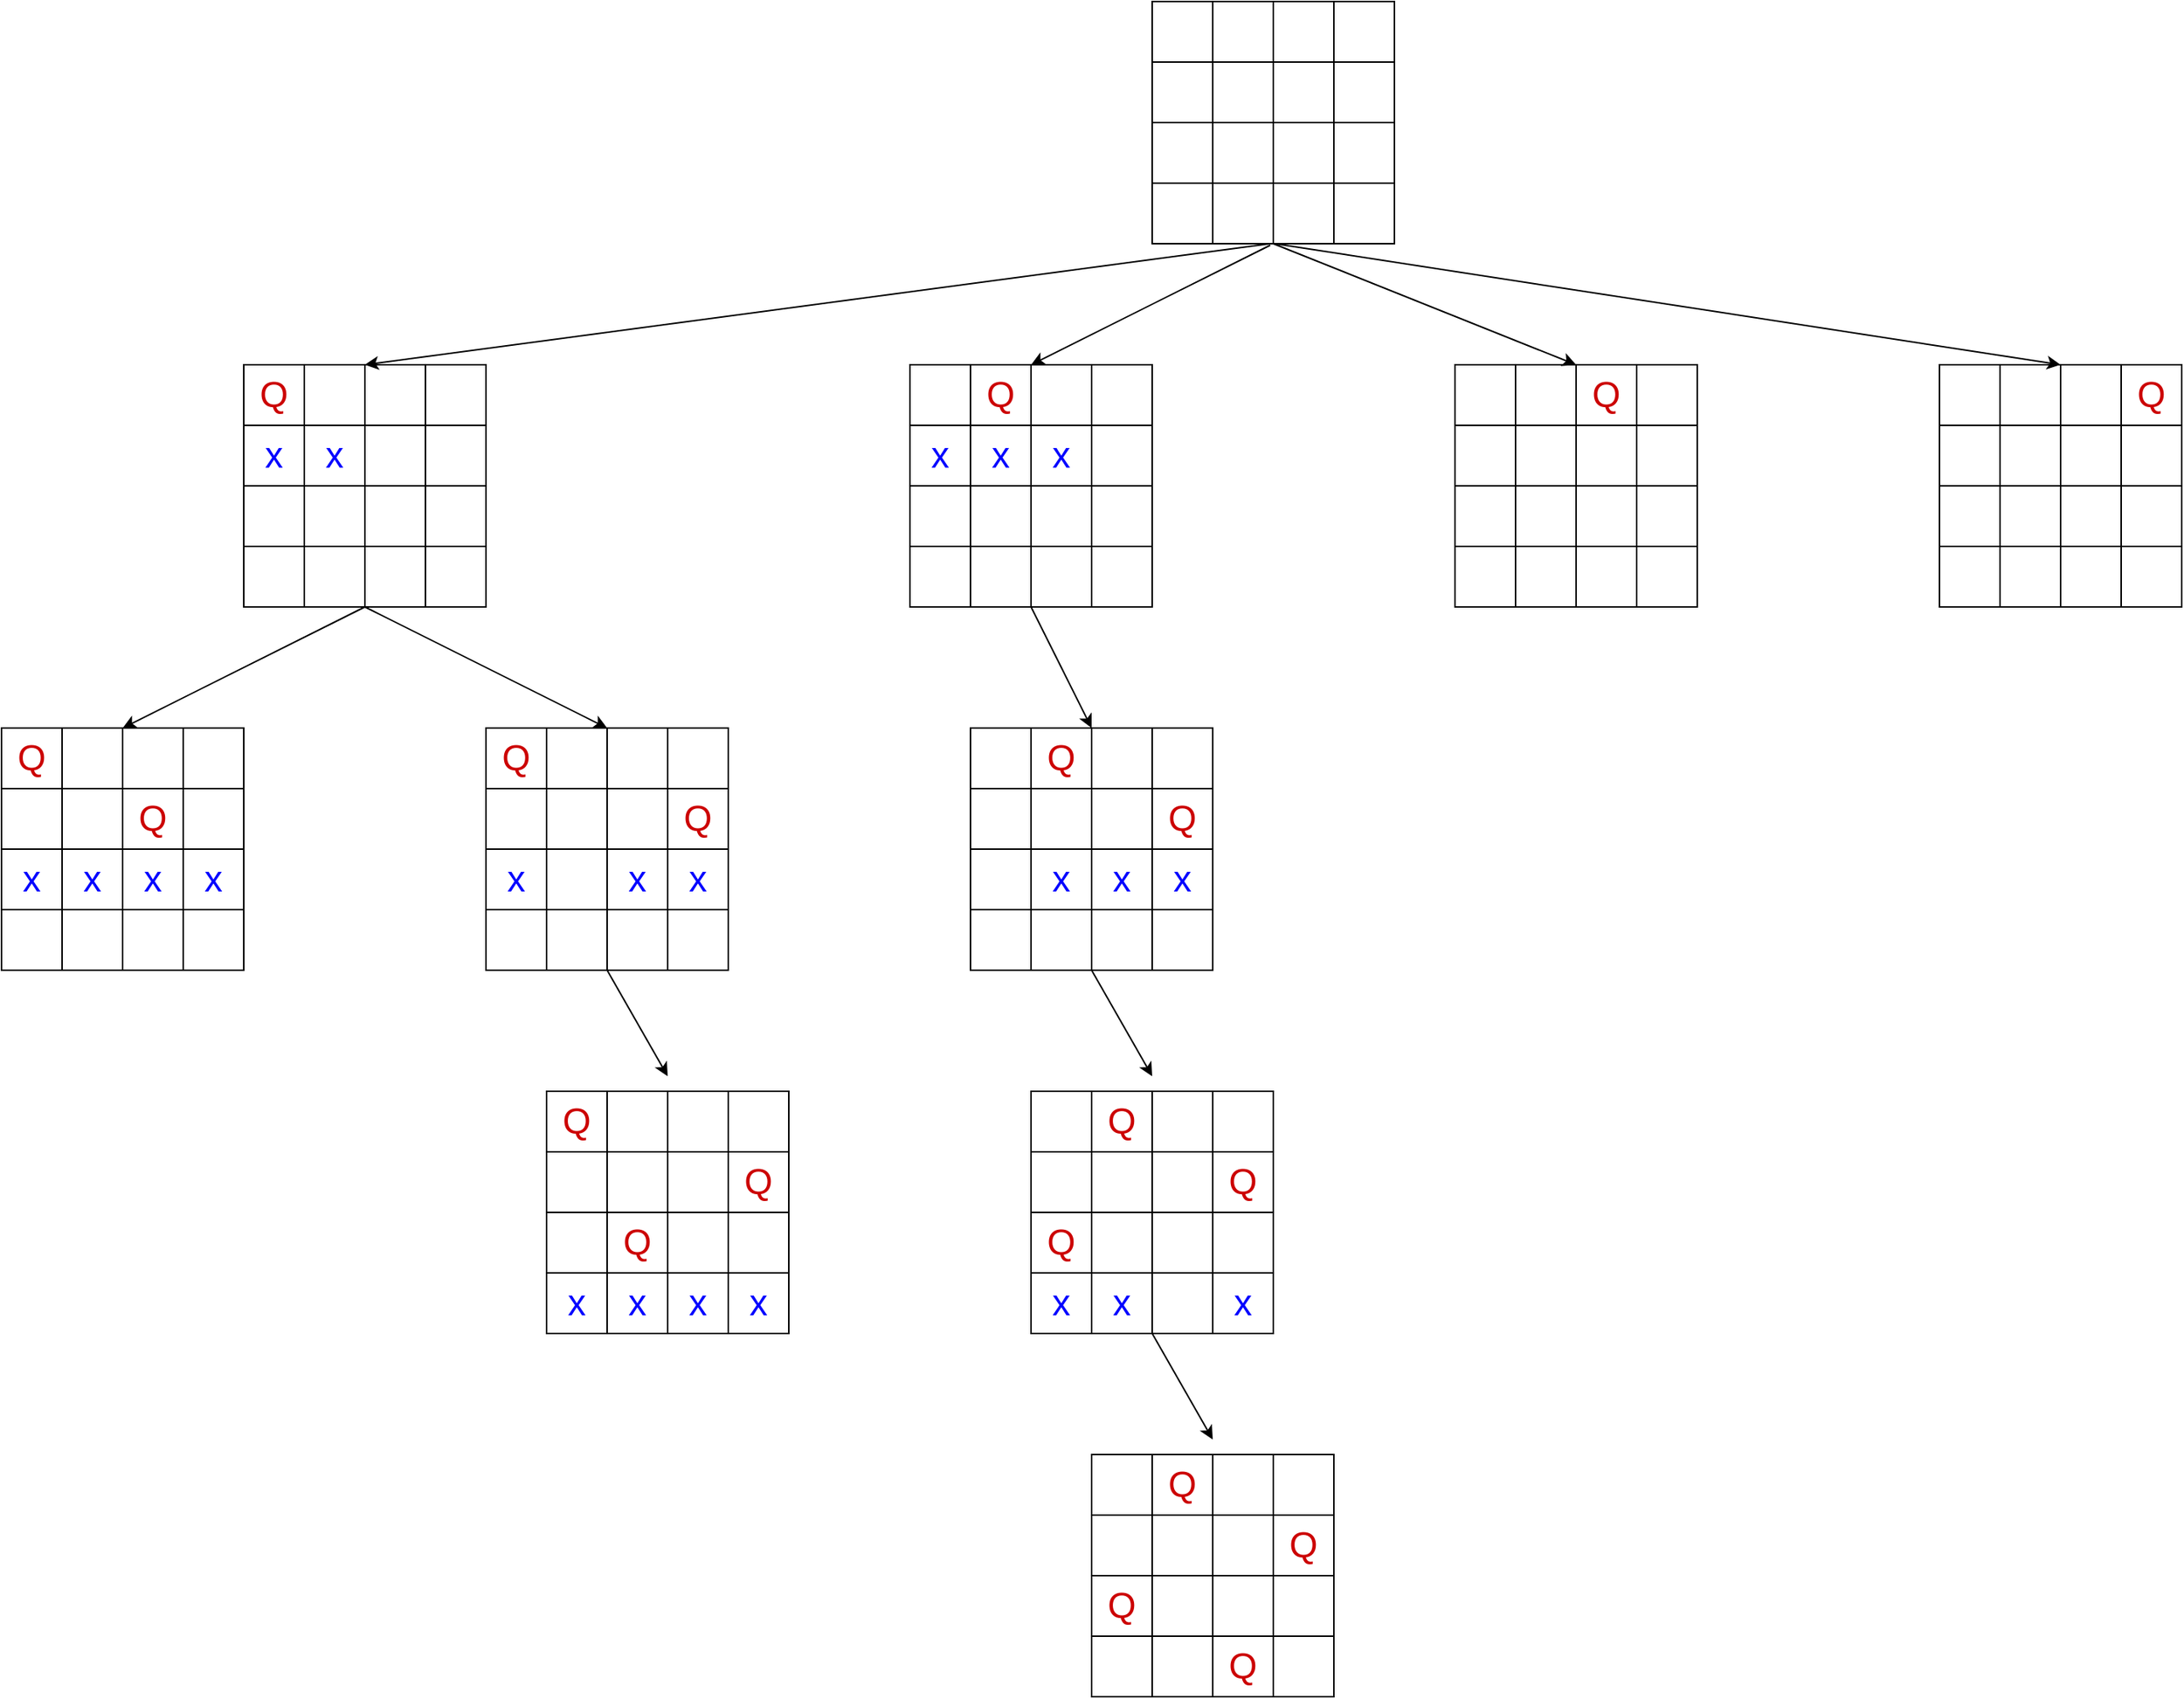 <mxfile version="12.2.4" pages="1"><diagram id="nMlbSV-4gCJJJzltXpsy" name="Page-1"><mxGraphModel dx="1742" dy="1125" grid="1" gridSize="10" guides="1" tooltips="1" connect="1" arrows="1" fold="1" page="1" pageScale="1" pageWidth="2336" pageHeight="1654" math="0" shadow="0"><root><mxCell id="0"/><mxCell id="1" parent="0"/><mxCell id="2" value="" style="whiteSpace=wrap;html=1;aspect=fixed;" parent="1" vertex="1"><mxGeometry x="1360" y="120" width="40" height="40" as="geometry"/></mxCell><mxCell id="3" value="" style="whiteSpace=wrap;html=1;aspect=fixed;" parent="1" vertex="1"><mxGeometry x="1400" y="120" width="40" height="40" as="geometry"/></mxCell><mxCell id="4" value="" style="whiteSpace=wrap;html=1;aspect=fixed;" parent="1" vertex="1"><mxGeometry x="1440" y="120" width="40" height="40" as="geometry"/></mxCell><mxCell id="5" value="" style="whiteSpace=wrap;html=1;aspect=fixed;" parent="1" vertex="1"><mxGeometry x="1480" y="120" width="40" height="40" as="geometry"/></mxCell><mxCell id="6" value="" style="whiteSpace=wrap;html=1;aspect=fixed;" parent="1" vertex="1"><mxGeometry x="1360" y="160" width="40" height="40" as="geometry"/></mxCell><mxCell id="7" value="" style="whiteSpace=wrap;html=1;aspect=fixed;" parent="1" vertex="1"><mxGeometry x="1400" y="160" width="40" height="40" as="geometry"/></mxCell><mxCell id="8" value="" style="whiteSpace=wrap;html=1;aspect=fixed;" parent="1" vertex="1"><mxGeometry x="1440" y="160" width="40" height="40" as="geometry"/></mxCell><mxCell id="9" value="" style="whiteSpace=wrap;html=1;aspect=fixed;" parent="1" vertex="1"><mxGeometry x="1480" y="160" width="40" height="40" as="geometry"/></mxCell><mxCell id="14" value="" style="whiteSpace=wrap;html=1;aspect=fixed;" parent="1" vertex="1"><mxGeometry x="1360" y="200" width="40" height="40" as="geometry"/></mxCell><mxCell id="15" value="" style="whiteSpace=wrap;html=1;aspect=fixed;" parent="1" vertex="1"><mxGeometry x="1400" y="200" width="40" height="40" as="geometry"/></mxCell><mxCell id="16" value="" style="whiteSpace=wrap;html=1;aspect=fixed;" parent="1" vertex="1"><mxGeometry x="1440" y="200" width="40" height="40" as="geometry"/></mxCell><mxCell id="17" value="" style="whiteSpace=wrap;html=1;aspect=fixed;" parent="1" vertex="1"><mxGeometry x="1480" y="200" width="40" height="40" as="geometry"/></mxCell><mxCell id="18" value="" style="whiteSpace=wrap;html=1;aspect=fixed;" parent="1" vertex="1"><mxGeometry x="1360" y="240" width="40" height="40" as="geometry"/></mxCell><mxCell id="19" value="" style="whiteSpace=wrap;html=1;aspect=fixed;" parent="1" vertex="1"><mxGeometry x="1400" y="240" width="40" height="40" as="geometry"/></mxCell><mxCell id="20" value="" style="whiteSpace=wrap;html=1;aspect=fixed;" parent="1" vertex="1"><mxGeometry x="1440" y="240" width="40" height="40" as="geometry"/></mxCell><mxCell id="21" value="" style="whiteSpace=wrap;html=1;aspect=fixed;" parent="1" vertex="1"><mxGeometry x="1480" y="240" width="40" height="40" as="geometry"/></mxCell><mxCell id="22" value="" style="whiteSpace=wrap;html=1;aspect=fixed;" parent="1" vertex="1"><mxGeometry x="1200" y="360" width="40" height="40" as="geometry"/></mxCell><mxCell id="23" value="" style="whiteSpace=wrap;html=1;aspect=fixed;" parent="1" vertex="1"><mxGeometry x="1240" y="360" width="40" height="40" as="geometry"/></mxCell><mxCell id="24" value="" style="whiteSpace=wrap;html=1;aspect=fixed;" parent="1" vertex="1"><mxGeometry x="1280" y="360" width="40" height="40" as="geometry"/></mxCell><mxCell id="25" value="" style="whiteSpace=wrap;html=1;aspect=fixed;" parent="1" vertex="1"><mxGeometry x="1320" y="360" width="40" height="40" as="geometry"/></mxCell><mxCell id="26" value="" style="whiteSpace=wrap;html=1;aspect=fixed;" parent="1" vertex="1"><mxGeometry x="1200" y="400" width="40" height="40" as="geometry"/></mxCell><mxCell id="27" value="" style="whiteSpace=wrap;html=1;aspect=fixed;" parent="1" vertex="1"><mxGeometry x="1240" y="400" width="40" height="40" as="geometry"/></mxCell><mxCell id="28" value="" style="whiteSpace=wrap;html=1;aspect=fixed;" parent="1" vertex="1"><mxGeometry x="1280" y="400" width="40" height="40" as="geometry"/></mxCell><mxCell id="29" value="" style="whiteSpace=wrap;html=1;aspect=fixed;" parent="1" vertex="1"><mxGeometry x="1320" y="400" width="40" height="40" as="geometry"/></mxCell><mxCell id="30" value="" style="whiteSpace=wrap;html=1;aspect=fixed;" parent="1" vertex="1"><mxGeometry x="1200" y="440" width="40" height="40" as="geometry"/></mxCell><mxCell id="31" value="" style="whiteSpace=wrap;html=1;aspect=fixed;" parent="1" vertex="1"><mxGeometry x="1240" y="440" width="40" height="40" as="geometry"/></mxCell><mxCell id="32" value="" style="whiteSpace=wrap;html=1;aspect=fixed;" parent="1" vertex="1"><mxGeometry x="1280" y="440" width="40" height="40" as="geometry"/></mxCell><mxCell id="33" value="" style="whiteSpace=wrap;html=1;aspect=fixed;" parent="1" vertex="1"><mxGeometry x="1320" y="440" width="40" height="40" as="geometry"/></mxCell><mxCell id="34" value="" style="whiteSpace=wrap;html=1;aspect=fixed;" parent="1" vertex="1"><mxGeometry x="1200" y="480" width="40" height="40" as="geometry"/></mxCell><mxCell id="35" value="" style="whiteSpace=wrap;html=1;aspect=fixed;" parent="1" vertex="1"><mxGeometry x="1240" y="480" width="40" height="40" as="geometry"/></mxCell><mxCell id="36" value="" style="whiteSpace=wrap;html=1;aspect=fixed;" parent="1" vertex="1"><mxGeometry x="1280" y="480" width="40" height="40" as="geometry"/></mxCell><mxCell id="37" value="" style="whiteSpace=wrap;html=1;aspect=fixed;" parent="1" vertex="1"><mxGeometry x="1320" y="480" width="40" height="40" as="geometry"/></mxCell><mxCell id="38" value="" style="whiteSpace=wrap;html=1;aspect=fixed;" parent="1" vertex="1"><mxGeometry x="760" y="360" width="40" height="40" as="geometry"/></mxCell><mxCell id="39" value="" style="whiteSpace=wrap;html=1;aspect=fixed;" parent="1" vertex="1"><mxGeometry x="800" y="360" width="40" height="40" as="geometry"/></mxCell><mxCell id="40" value="" style="whiteSpace=wrap;html=1;aspect=fixed;" parent="1" vertex="1"><mxGeometry x="840" y="360" width="40" height="40" as="geometry"/></mxCell><mxCell id="41" value="" style="whiteSpace=wrap;html=1;aspect=fixed;" parent="1" vertex="1"><mxGeometry x="880" y="360" width="40" height="40" as="geometry"/></mxCell><mxCell id="42" value="" style="whiteSpace=wrap;html=1;aspect=fixed;" parent="1" vertex="1"><mxGeometry x="760" y="400" width="40" height="40" as="geometry"/></mxCell><mxCell id="43" value="" style="whiteSpace=wrap;html=1;aspect=fixed;" parent="1" vertex="1"><mxGeometry x="800" y="400" width="40" height="40" as="geometry"/></mxCell><mxCell id="44" value="" style="whiteSpace=wrap;html=1;aspect=fixed;" parent="1" vertex="1"><mxGeometry x="840" y="400" width="40" height="40" as="geometry"/></mxCell><mxCell id="45" value="" style="whiteSpace=wrap;html=1;aspect=fixed;" parent="1" vertex="1"><mxGeometry x="880" y="400" width="40" height="40" as="geometry"/></mxCell><mxCell id="46" value="" style="whiteSpace=wrap;html=1;aspect=fixed;" parent="1" vertex="1"><mxGeometry x="760" y="440" width="40" height="40" as="geometry"/></mxCell><mxCell id="47" value="" style="whiteSpace=wrap;html=1;aspect=fixed;" parent="1" vertex="1"><mxGeometry x="800" y="440" width="40" height="40" as="geometry"/></mxCell><mxCell id="48" value="" style="whiteSpace=wrap;html=1;aspect=fixed;" parent="1" vertex="1"><mxGeometry x="840" y="440" width="40" height="40" as="geometry"/></mxCell><mxCell id="49" value="" style="whiteSpace=wrap;html=1;aspect=fixed;" parent="1" vertex="1"><mxGeometry x="880" y="440" width="40" height="40" as="geometry"/></mxCell><mxCell id="50" value="" style="whiteSpace=wrap;html=1;aspect=fixed;" parent="1" vertex="1"><mxGeometry x="760" y="480" width="40" height="40" as="geometry"/></mxCell><mxCell id="51" value="" style="whiteSpace=wrap;html=1;aspect=fixed;" parent="1" vertex="1"><mxGeometry x="800" y="480" width="40" height="40" as="geometry"/></mxCell><mxCell id="52" value="" style="whiteSpace=wrap;html=1;aspect=fixed;" parent="1" vertex="1"><mxGeometry x="840" y="480" width="40" height="40" as="geometry"/></mxCell><mxCell id="53" value="" style="whiteSpace=wrap;html=1;aspect=fixed;" parent="1" vertex="1"><mxGeometry x="880" y="480" width="40" height="40" as="geometry"/></mxCell><mxCell id="54" value="" style="whiteSpace=wrap;html=1;aspect=fixed;" parent="1" vertex="1"><mxGeometry x="1560" y="360" width="40" height="40" as="geometry"/></mxCell><mxCell id="55" value="" style="whiteSpace=wrap;html=1;aspect=fixed;" parent="1" vertex="1"><mxGeometry x="1600" y="360" width="40" height="40" as="geometry"/></mxCell><mxCell id="56" value="" style="whiteSpace=wrap;html=1;aspect=fixed;" parent="1" vertex="1"><mxGeometry x="1640" y="360" width="40" height="40" as="geometry"/></mxCell><mxCell id="57" value="" style="whiteSpace=wrap;html=1;aspect=fixed;" parent="1" vertex="1"><mxGeometry x="1680" y="360" width="40" height="40" as="geometry"/></mxCell><mxCell id="58" value="" style="whiteSpace=wrap;html=1;aspect=fixed;" parent="1" vertex="1"><mxGeometry x="1560" y="400" width="40" height="40" as="geometry"/></mxCell><mxCell id="59" value="" style="whiteSpace=wrap;html=1;aspect=fixed;" parent="1" vertex="1"><mxGeometry x="1600" y="400" width="40" height="40" as="geometry"/></mxCell><mxCell id="60" value="" style="whiteSpace=wrap;html=1;aspect=fixed;" parent="1" vertex="1"><mxGeometry x="1640" y="400" width="40" height="40" as="geometry"/></mxCell><mxCell id="61" value="" style="whiteSpace=wrap;html=1;aspect=fixed;" parent="1" vertex="1"><mxGeometry x="1680" y="400" width="40" height="40" as="geometry"/></mxCell><mxCell id="62" value="" style="whiteSpace=wrap;html=1;aspect=fixed;" parent="1" vertex="1"><mxGeometry x="1560" y="440" width="40" height="40" as="geometry"/></mxCell><mxCell id="63" value="" style="whiteSpace=wrap;html=1;aspect=fixed;" parent="1" vertex="1"><mxGeometry x="1600" y="440" width="40" height="40" as="geometry"/></mxCell><mxCell id="64" value="" style="whiteSpace=wrap;html=1;aspect=fixed;" parent="1" vertex="1"><mxGeometry x="1640" y="440" width="40" height="40" as="geometry"/></mxCell><mxCell id="65" value="" style="whiteSpace=wrap;html=1;aspect=fixed;" parent="1" vertex="1"><mxGeometry x="1680" y="440" width="40" height="40" as="geometry"/></mxCell><mxCell id="66" value="" style="whiteSpace=wrap;html=1;aspect=fixed;" parent="1" vertex="1"><mxGeometry x="1560" y="480" width="40" height="40" as="geometry"/></mxCell><mxCell id="67" value="" style="whiteSpace=wrap;html=1;aspect=fixed;" parent="1" vertex="1"><mxGeometry x="1600" y="480" width="40" height="40" as="geometry"/></mxCell><mxCell id="68" value="" style="whiteSpace=wrap;html=1;aspect=fixed;" parent="1" vertex="1"><mxGeometry x="1640" y="480" width="40" height="40" as="geometry"/></mxCell><mxCell id="69" value="" style="whiteSpace=wrap;html=1;aspect=fixed;" parent="1" vertex="1"><mxGeometry x="1680" y="480" width="40" height="40" as="geometry"/></mxCell><mxCell id="70" value="" style="whiteSpace=wrap;html=1;aspect=fixed;" parent="1" vertex="1"><mxGeometry x="1880" y="360" width="40" height="40" as="geometry"/></mxCell><mxCell id="71" value="" style="whiteSpace=wrap;html=1;aspect=fixed;" parent="1" vertex="1"><mxGeometry x="1920" y="360" width="40" height="40" as="geometry"/></mxCell><mxCell id="72" value="" style="whiteSpace=wrap;html=1;aspect=fixed;" parent="1" vertex="1"><mxGeometry x="1960" y="360" width="40" height="40" as="geometry"/></mxCell><mxCell id="73" value="" style="whiteSpace=wrap;html=1;aspect=fixed;" parent="1" vertex="1"><mxGeometry x="2000" y="360" width="40" height="40" as="geometry"/></mxCell><mxCell id="74" value="" style="whiteSpace=wrap;html=1;aspect=fixed;" parent="1" vertex="1"><mxGeometry x="1880" y="400" width="40" height="40" as="geometry"/></mxCell><mxCell id="75" value="" style="whiteSpace=wrap;html=1;aspect=fixed;" parent="1" vertex="1"><mxGeometry x="1920" y="400" width="40" height="40" as="geometry"/></mxCell><mxCell id="76" value="" style="whiteSpace=wrap;html=1;aspect=fixed;" parent="1" vertex="1"><mxGeometry x="1960" y="400" width="40" height="40" as="geometry"/></mxCell><mxCell id="77" value="" style="whiteSpace=wrap;html=1;aspect=fixed;" parent="1" vertex="1"><mxGeometry x="2000" y="400" width="40" height="40" as="geometry"/></mxCell><mxCell id="78" value="" style="whiteSpace=wrap;html=1;aspect=fixed;" parent="1" vertex="1"><mxGeometry x="1880" y="440" width="40" height="40" as="geometry"/></mxCell><mxCell id="79" value="" style="whiteSpace=wrap;html=1;aspect=fixed;" parent="1" vertex="1"><mxGeometry x="1920" y="440" width="40" height="40" as="geometry"/></mxCell><mxCell id="80" value="" style="whiteSpace=wrap;html=1;aspect=fixed;" parent="1" vertex="1"><mxGeometry x="1960" y="440" width="40" height="40" as="geometry"/></mxCell><mxCell id="81" value="" style="whiteSpace=wrap;html=1;aspect=fixed;" parent="1" vertex="1"><mxGeometry x="2000" y="440" width="40" height="40" as="geometry"/></mxCell><mxCell id="82" value="" style="whiteSpace=wrap;html=1;aspect=fixed;" parent="1" vertex="1"><mxGeometry x="1880" y="480" width="40" height="40" as="geometry"/></mxCell><mxCell id="83" value="" style="whiteSpace=wrap;html=1;aspect=fixed;" parent="1" vertex="1"><mxGeometry x="1920" y="480" width="40" height="40" as="geometry"/></mxCell><mxCell id="84" value="" style="whiteSpace=wrap;html=1;aspect=fixed;" parent="1" vertex="1"><mxGeometry x="1960" y="480" width="40" height="40" as="geometry"/></mxCell><mxCell id="85" value="" style="whiteSpace=wrap;html=1;aspect=fixed;" parent="1" vertex="1"><mxGeometry x="2000" y="480" width="40" height="40" as="geometry"/></mxCell><mxCell id="86" value="" style="whiteSpace=wrap;html=1;aspect=fixed;" parent="1" vertex="1"><mxGeometry x="600" y="600" width="40" height="40" as="geometry"/></mxCell><mxCell id="87" value="" style="whiteSpace=wrap;html=1;aspect=fixed;" parent="1" vertex="1"><mxGeometry x="640" y="600" width="40" height="40" as="geometry"/></mxCell><mxCell id="88" value="" style="whiteSpace=wrap;html=1;aspect=fixed;" parent="1" vertex="1"><mxGeometry x="680" y="600" width="40" height="40" as="geometry"/></mxCell><mxCell id="89" value="" style="whiteSpace=wrap;html=1;aspect=fixed;" parent="1" vertex="1"><mxGeometry x="720" y="600" width="40" height="40" as="geometry"/></mxCell><mxCell id="90" value="" style="whiteSpace=wrap;html=1;aspect=fixed;" parent="1" vertex="1"><mxGeometry x="600" y="640" width="40" height="40" as="geometry"/></mxCell><mxCell id="91" value="" style="whiteSpace=wrap;html=1;aspect=fixed;" parent="1" vertex="1"><mxGeometry x="640" y="640" width="40" height="40" as="geometry"/></mxCell><mxCell id="92" value="" style="whiteSpace=wrap;html=1;aspect=fixed;" parent="1" vertex="1"><mxGeometry x="680" y="640" width="40" height="40" as="geometry"/></mxCell><mxCell id="93" value="" style="whiteSpace=wrap;html=1;aspect=fixed;" parent="1" vertex="1"><mxGeometry x="720" y="640" width="40" height="40" as="geometry"/></mxCell><mxCell id="94" value="" style="whiteSpace=wrap;html=1;aspect=fixed;" parent="1" vertex="1"><mxGeometry x="600" y="680" width="40" height="40" as="geometry"/></mxCell><mxCell id="95" value="" style="whiteSpace=wrap;html=1;aspect=fixed;" parent="1" vertex="1"><mxGeometry x="640" y="680" width="40" height="40" as="geometry"/></mxCell><mxCell id="96" value="" style="whiteSpace=wrap;html=1;aspect=fixed;" parent="1" vertex="1"><mxGeometry x="680" y="680" width="40" height="40" as="geometry"/></mxCell><mxCell id="97" value="" style="whiteSpace=wrap;html=1;aspect=fixed;" parent="1" vertex="1"><mxGeometry x="720" y="680" width="40" height="40" as="geometry"/></mxCell><mxCell id="98" value="" style="whiteSpace=wrap;html=1;aspect=fixed;" parent="1" vertex="1"><mxGeometry x="600" y="720" width="40" height="40" as="geometry"/></mxCell><mxCell id="99" value="" style="whiteSpace=wrap;html=1;aspect=fixed;" parent="1" vertex="1"><mxGeometry x="640" y="720" width="40" height="40" as="geometry"/></mxCell><mxCell id="100" value="" style="whiteSpace=wrap;html=1;aspect=fixed;" parent="1" vertex="1"><mxGeometry x="680" y="720" width="40" height="40" as="geometry"/></mxCell><mxCell id="101" value="" style="whiteSpace=wrap;html=1;aspect=fixed;" parent="1" vertex="1"><mxGeometry x="720" y="720" width="40" height="40" as="geometry"/></mxCell><mxCell id="102" value="" style="whiteSpace=wrap;html=1;aspect=fixed;" parent="1" vertex="1"><mxGeometry x="920" y="600" width="40" height="40" as="geometry"/></mxCell><mxCell id="103" value="" style="whiteSpace=wrap;html=1;aspect=fixed;" parent="1" vertex="1"><mxGeometry x="960" y="600" width="40" height="40" as="geometry"/></mxCell><mxCell id="104" value="" style="whiteSpace=wrap;html=1;aspect=fixed;" parent="1" vertex="1"><mxGeometry x="1000" y="600" width="40" height="40" as="geometry"/></mxCell><mxCell id="105" value="" style="whiteSpace=wrap;html=1;aspect=fixed;" parent="1" vertex="1"><mxGeometry x="1040" y="600" width="40" height="40" as="geometry"/></mxCell><mxCell id="106" value="" style="whiteSpace=wrap;html=1;aspect=fixed;" parent="1" vertex="1"><mxGeometry x="920" y="640" width="40" height="40" as="geometry"/></mxCell><mxCell id="107" value="" style="whiteSpace=wrap;html=1;aspect=fixed;" parent="1" vertex="1"><mxGeometry x="960" y="640" width="40" height="40" as="geometry"/></mxCell><mxCell id="108" value="" style="whiteSpace=wrap;html=1;aspect=fixed;" parent="1" vertex="1"><mxGeometry x="1000" y="640" width="40" height="40" as="geometry"/></mxCell><mxCell id="109" value="" style="whiteSpace=wrap;html=1;aspect=fixed;" parent="1" vertex="1"><mxGeometry x="1040" y="640" width="40" height="40" as="geometry"/></mxCell><mxCell id="110" value="" style="whiteSpace=wrap;html=1;aspect=fixed;" parent="1" vertex="1"><mxGeometry x="920" y="680" width="40" height="40" as="geometry"/></mxCell><mxCell id="111" value="" style="whiteSpace=wrap;html=1;aspect=fixed;" parent="1" vertex="1"><mxGeometry x="960" y="680" width="40" height="40" as="geometry"/></mxCell><mxCell id="112" value="" style="whiteSpace=wrap;html=1;aspect=fixed;" parent="1" vertex="1"><mxGeometry x="1000" y="680" width="40" height="40" as="geometry"/></mxCell><mxCell id="113" value="" style="whiteSpace=wrap;html=1;aspect=fixed;" parent="1" vertex="1"><mxGeometry x="1040" y="680" width="40" height="40" as="geometry"/></mxCell><mxCell id="114" value="" style="whiteSpace=wrap;html=1;aspect=fixed;" parent="1" vertex="1"><mxGeometry x="920" y="720" width="40" height="40" as="geometry"/></mxCell><mxCell id="115" value="" style="whiteSpace=wrap;html=1;aspect=fixed;" parent="1" vertex="1"><mxGeometry x="960" y="720" width="40" height="40" as="geometry"/></mxCell><mxCell id="116" value="" style="whiteSpace=wrap;html=1;aspect=fixed;" parent="1" vertex="1"><mxGeometry x="1000" y="720" width="40" height="40" as="geometry"/></mxCell><mxCell id="117" value="" style="whiteSpace=wrap;html=1;aspect=fixed;" parent="1" vertex="1"><mxGeometry x="1040" y="720" width="40" height="40" as="geometry"/></mxCell><mxCell id="118" value="" style="whiteSpace=wrap;html=1;aspect=fixed;" parent="1" vertex="1"><mxGeometry x="1240" y="600" width="40" height="40" as="geometry"/></mxCell><mxCell id="119" value="" style="whiteSpace=wrap;html=1;aspect=fixed;" parent="1" vertex="1"><mxGeometry x="1280" y="600" width="40" height="40" as="geometry"/></mxCell><mxCell id="120" value="" style="whiteSpace=wrap;html=1;aspect=fixed;" parent="1" vertex="1"><mxGeometry x="1320" y="600" width="40" height="40" as="geometry"/></mxCell><mxCell id="121" value="" style="whiteSpace=wrap;html=1;aspect=fixed;" parent="1" vertex="1"><mxGeometry x="1360" y="600" width="40" height="40" as="geometry"/></mxCell><mxCell id="122" value="" style="whiteSpace=wrap;html=1;aspect=fixed;" parent="1" vertex="1"><mxGeometry x="1240" y="640" width="40" height="40" as="geometry"/></mxCell><mxCell id="123" value="" style="whiteSpace=wrap;html=1;aspect=fixed;" parent="1" vertex="1"><mxGeometry x="1280" y="640" width="40" height="40" as="geometry"/></mxCell><mxCell id="124" value="" style="whiteSpace=wrap;html=1;aspect=fixed;" parent="1" vertex="1"><mxGeometry x="1320" y="640" width="40" height="40" as="geometry"/></mxCell><mxCell id="125" value="" style="whiteSpace=wrap;html=1;aspect=fixed;" parent="1" vertex="1"><mxGeometry x="1360" y="640" width="40" height="40" as="geometry"/></mxCell><mxCell id="126" value="" style="whiteSpace=wrap;html=1;aspect=fixed;" parent="1" vertex="1"><mxGeometry x="1240" y="680" width="40" height="40" as="geometry"/></mxCell><mxCell id="127" value="" style="whiteSpace=wrap;html=1;aspect=fixed;" parent="1" vertex="1"><mxGeometry x="1280" y="680" width="40" height="40" as="geometry"/></mxCell><mxCell id="128" value="" style="whiteSpace=wrap;html=1;aspect=fixed;" parent="1" vertex="1"><mxGeometry x="1320" y="680" width="40" height="40" as="geometry"/></mxCell><mxCell id="129" value="" style="whiteSpace=wrap;html=1;aspect=fixed;" parent="1" vertex="1"><mxGeometry x="1360" y="680" width="40" height="40" as="geometry"/></mxCell><mxCell id="130" value="" style="whiteSpace=wrap;html=1;aspect=fixed;" parent="1" vertex="1"><mxGeometry x="1240" y="720" width="40" height="40" as="geometry"/></mxCell><mxCell id="131" value="" style="whiteSpace=wrap;html=1;aspect=fixed;" parent="1" vertex="1"><mxGeometry x="1280" y="720" width="40" height="40" as="geometry"/></mxCell><mxCell id="132" value="" style="whiteSpace=wrap;html=1;aspect=fixed;" parent="1" vertex="1"><mxGeometry x="1320" y="720" width="40" height="40" as="geometry"/></mxCell><mxCell id="133" value="" style="whiteSpace=wrap;html=1;aspect=fixed;" parent="1" vertex="1"><mxGeometry x="1360" y="720" width="40" height="40" as="geometry"/></mxCell><mxCell id="134" value="" style="endArrow=classic;html=1;" parent="1" edge="1"><mxGeometry width="50" height="50" relative="1" as="geometry"><mxPoint x="1438" y="280" as="sourcePoint"/><mxPoint x="840" y="360" as="targetPoint"/></mxGeometry></mxCell><mxCell id="135" value="" style="endArrow=classic;html=1;exitX=0.95;exitY=1.025;exitDx=0;exitDy=0;exitPerimeter=0;" parent="1" source="19" edge="1"><mxGeometry width="50" height="50" relative="1" as="geometry"><mxPoint x="1400" y="280" as="sourcePoint"/><mxPoint x="1280" y="360" as="targetPoint"/></mxGeometry></mxCell><mxCell id="136" value="" style="endArrow=classic;html=1;" parent="1" edge="1"><mxGeometry width="50" height="50" relative="1" as="geometry"><mxPoint x="1440" y="280" as="sourcePoint"/><mxPoint x="1640" y="360" as="targetPoint"/></mxGeometry></mxCell><mxCell id="137" value="" style="endArrow=classic;html=1;" parent="1" edge="1"><mxGeometry width="50" height="50" relative="1" as="geometry"><mxPoint x="1441" y="280" as="sourcePoint"/><mxPoint x="1960" y="360" as="targetPoint"/></mxGeometry></mxCell><mxCell id="138" value="" style="endArrow=classic;html=1;" parent="1" edge="1"><mxGeometry width="50" height="50" relative="1" as="geometry"><mxPoint x="840" y="520" as="sourcePoint"/><mxPoint x="680" y="600" as="targetPoint"/></mxGeometry></mxCell><mxCell id="139" value="" style="endArrow=classic;html=1;" parent="1" edge="1"><mxGeometry width="50" height="50" relative="1" as="geometry"><mxPoint x="1280" y="520" as="sourcePoint"/><mxPoint x="1320" y="600" as="targetPoint"/></mxGeometry></mxCell><mxCell id="140" value="" style="endArrow=classic;html=1;" parent="1" edge="1"><mxGeometry width="50" height="50" relative="1" as="geometry"><mxPoint x="840" y="520" as="sourcePoint"/><mxPoint x="1000" y="600" as="targetPoint"/></mxGeometry></mxCell><mxCell id="141" value="&lt;font style=&quot;font-size: 24px&quot; color=&quot;#cc0000&quot;&gt;Q&lt;/font&gt;" style="text;html=1;strokeColor=none;fillColor=none;align=center;verticalAlign=middle;whiteSpace=wrap;rounded=0;" parent="1" vertex="1"><mxGeometry x="760" y="370" width="40" height="20" as="geometry"/></mxCell><mxCell id="142" value="&lt;font style=&quot;font-size: 24px&quot; color=&quot;#cc0000&quot;&gt;Q&lt;/font&gt;" style="text;html=1;strokeColor=none;fillColor=none;align=center;verticalAlign=middle;whiteSpace=wrap;rounded=0;" parent="1" vertex="1"><mxGeometry x="1240" y="370" width="40" height="20" as="geometry"/></mxCell><mxCell id="143" value="&lt;font style=&quot;font-size: 24px&quot; color=&quot;#cc0000&quot;&gt;Q&lt;/font&gt;" style="text;html=1;strokeColor=none;fillColor=none;align=center;verticalAlign=middle;whiteSpace=wrap;rounded=0;" parent="1" vertex="1"><mxGeometry x="1640" y="370" width="40" height="20" as="geometry"/></mxCell><mxCell id="144" value="&lt;font style=&quot;font-size: 24px&quot; color=&quot;#cc0000&quot;&gt;Q&lt;/font&gt;" style="text;html=1;strokeColor=none;fillColor=none;align=center;verticalAlign=middle;whiteSpace=wrap;rounded=0;" parent="1" vertex="1"><mxGeometry x="2000" y="370" width="40" height="20" as="geometry"/></mxCell><mxCell id="146" value="&lt;font style=&quot;font-size: 24px&quot; color=&quot;#0000ff&quot;&gt;x&lt;/font&gt;" style="text;html=1;strokeColor=none;fillColor=none;align=center;verticalAlign=middle;whiteSpace=wrap;rounded=0;" parent="1" vertex="1"><mxGeometry x="760" y="410" width="40" height="20" as="geometry"/></mxCell><mxCell id="147" value="&lt;font style=&quot;font-size: 24px&quot; color=&quot;#0000ff&quot;&gt;x&lt;/font&gt;" style="text;html=1;strokeColor=none;fillColor=none;align=center;verticalAlign=middle;whiteSpace=wrap;rounded=0;" parent="1" vertex="1"><mxGeometry x="800" y="410" width="40" height="20" as="geometry"/></mxCell><mxCell id="148" value="&lt;font style=&quot;font-size: 24px&quot; color=&quot;#0000ff&quot;&gt;x&lt;/font&gt;" style="text;html=1;strokeColor=none;fillColor=none;align=center;verticalAlign=middle;whiteSpace=wrap;rounded=0;" parent="1" vertex="1"><mxGeometry x="1200" y="410" width="40" height="20" as="geometry"/></mxCell><mxCell id="149" value="&lt;font style=&quot;font-size: 24px&quot; color=&quot;#0000ff&quot;&gt;x&lt;/font&gt;" style="text;html=1;strokeColor=none;fillColor=none;align=center;verticalAlign=middle;whiteSpace=wrap;rounded=0;" parent="1" vertex="1"><mxGeometry x="1240" y="410" width="40" height="20" as="geometry"/></mxCell><mxCell id="150" value="&lt;font style=&quot;font-size: 24px&quot; color=&quot;#0000ff&quot;&gt;x&lt;/font&gt;" style="text;html=1;strokeColor=none;fillColor=none;align=center;verticalAlign=middle;whiteSpace=wrap;rounded=0;" parent="1" vertex="1"><mxGeometry x="1280" y="410" width="40" height="20" as="geometry"/></mxCell><mxCell id="151" value="&lt;font style=&quot;font-size: 24px&quot; color=&quot;#cc0000&quot;&gt;Q&lt;/font&gt;" style="text;html=1;strokeColor=none;fillColor=none;align=center;verticalAlign=middle;whiteSpace=wrap;rounded=0;" parent="1" vertex="1"><mxGeometry x="600" y="610" width="40" height="20" as="geometry"/></mxCell><mxCell id="152" value="&lt;font style=&quot;font-size: 24px&quot; color=&quot;#cc0000&quot;&gt;Q&lt;/font&gt;" style="text;html=1;strokeColor=none;fillColor=none;align=center;verticalAlign=middle;whiteSpace=wrap;rounded=0;" parent="1" vertex="1"><mxGeometry x="680" y="650" width="40" height="20" as="geometry"/></mxCell><mxCell id="153" value="&lt;font style=&quot;font-size: 24px&quot; color=&quot;#cc0000&quot;&gt;Q&lt;/font&gt;" style="text;html=1;strokeColor=none;fillColor=none;align=center;verticalAlign=middle;whiteSpace=wrap;rounded=0;" parent="1" vertex="1"><mxGeometry x="1040" y="650" width="40" height="20" as="geometry"/></mxCell><mxCell id="154" value="&lt;font style=&quot;font-size: 24px&quot; color=&quot;#cc0000&quot;&gt;Q&lt;/font&gt;" style="text;html=1;strokeColor=none;fillColor=none;align=center;verticalAlign=middle;whiteSpace=wrap;rounded=0;" parent="1" vertex="1"><mxGeometry x="920" y="610" width="40" height="20" as="geometry"/></mxCell><mxCell id="155" value="&lt;font style=&quot;font-size: 24px&quot; color=&quot;#cc0000&quot;&gt;Q&lt;/font&gt;" style="text;html=1;strokeColor=none;fillColor=none;align=center;verticalAlign=middle;whiteSpace=wrap;rounded=0;" parent="1" vertex="1"><mxGeometry x="1280" y="610" width="40" height="20" as="geometry"/></mxCell><mxCell id="156" value="&lt;font style=&quot;font-size: 24px&quot; color=&quot;#cc0000&quot;&gt;Q&lt;/font&gt;" style="text;html=1;strokeColor=none;fillColor=none;align=center;verticalAlign=middle;whiteSpace=wrap;rounded=0;" parent="1" vertex="1"><mxGeometry x="1360" y="650" width="40" height="20" as="geometry"/></mxCell><mxCell id="157" value="&lt;font style=&quot;font-size: 24px&quot; color=&quot;#0000ff&quot;&gt;x&lt;/font&gt;" style="text;html=1;strokeColor=none;fillColor=none;align=center;verticalAlign=middle;whiteSpace=wrap;rounded=0;" parent="1" vertex="1"><mxGeometry x="1360" y="690" width="40" height="20" as="geometry"/></mxCell><mxCell id="158" value="&lt;font style=&quot;font-size: 24px&quot; color=&quot;#0000ff&quot;&gt;x&lt;/font&gt;" style="text;html=1;strokeColor=none;fillColor=none;align=center;verticalAlign=middle;whiteSpace=wrap;rounded=0;" parent="1" vertex="1"><mxGeometry x="1320" y="690" width="40" height="20" as="geometry"/></mxCell><mxCell id="159" value="&lt;font style=&quot;font-size: 24px&quot; color=&quot;#0000ff&quot;&gt;x&lt;/font&gt;" style="text;html=1;strokeColor=none;fillColor=none;align=center;verticalAlign=middle;whiteSpace=wrap;rounded=0;" parent="1" vertex="1"><mxGeometry x="1280" y="690" width="40" height="20" as="geometry"/></mxCell><mxCell id="160" value="&lt;font style=&quot;font-size: 24px&quot; color=&quot;#0000ff&quot;&gt;x&lt;/font&gt;" style="text;html=1;strokeColor=none;fillColor=none;align=center;verticalAlign=middle;whiteSpace=wrap;rounded=0;" parent="1" vertex="1"><mxGeometry x="920" y="690" width="40" height="20" as="geometry"/></mxCell><mxCell id="161" value="&lt;font style=&quot;font-size: 24px&quot; color=&quot;#0000ff&quot;&gt;x&lt;/font&gt;" style="text;html=1;strokeColor=none;fillColor=none;align=center;verticalAlign=middle;whiteSpace=wrap;rounded=0;" parent="1" vertex="1"><mxGeometry x="1000" y="690" width="40" height="20" as="geometry"/></mxCell><mxCell id="162" value="&lt;font style=&quot;font-size: 24px&quot; color=&quot;#0000ff&quot;&gt;x&lt;/font&gt;" style="text;html=1;strokeColor=none;fillColor=none;align=center;verticalAlign=middle;whiteSpace=wrap;rounded=0;" parent="1" vertex="1"><mxGeometry x="1040" y="690" width="40" height="20" as="geometry"/></mxCell><mxCell id="163" value="&lt;font style=&quot;font-size: 24px&quot; color=&quot;#0000ff&quot;&gt;x&lt;/font&gt;" style="text;html=1;strokeColor=none;fillColor=none;align=center;verticalAlign=middle;whiteSpace=wrap;rounded=0;" parent="1" vertex="1"><mxGeometry x="720" y="690" width="40" height="20" as="geometry"/></mxCell><mxCell id="164" value="&lt;font style=&quot;font-size: 24px&quot; color=&quot;#0000ff&quot;&gt;x&lt;/font&gt;" style="text;html=1;strokeColor=none;fillColor=none;align=center;verticalAlign=middle;whiteSpace=wrap;rounded=0;" parent="1" vertex="1"><mxGeometry x="680" y="690" width="40" height="20" as="geometry"/></mxCell><mxCell id="165" value="&lt;font style=&quot;font-size: 24px&quot; color=&quot;#0000ff&quot;&gt;x&lt;/font&gt;" style="text;html=1;strokeColor=none;fillColor=none;align=center;verticalAlign=middle;whiteSpace=wrap;rounded=0;" parent="1" vertex="1"><mxGeometry x="640" y="690" width="40" height="20" as="geometry"/></mxCell><mxCell id="166" value="&lt;font style=&quot;font-size: 24px&quot; color=&quot;#0000ff&quot;&gt;x&lt;/font&gt;" style="text;html=1;strokeColor=none;fillColor=none;align=center;verticalAlign=middle;whiteSpace=wrap;rounded=0;" parent="1" vertex="1"><mxGeometry x="600" y="690" width="40" height="20" as="geometry"/></mxCell><mxCell id="167" value="" style="whiteSpace=wrap;html=1;aspect=fixed;" parent="1" vertex="1"><mxGeometry x="960" y="840" width="40" height="40" as="geometry"/></mxCell><mxCell id="168" value="" style="whiteSpace=wrap;html=1;aspect=fixed;" parent="1" vertex="1"><mxGeometry x="1000" y="840" width="40" height="40" as="geometry"/></mxCell><mxCell id="169" value="" style="whiteSpace=wrap;html=1;aspect=fixed;" parent="1" vertex="1"><mxGeometry x="1040" y="840" width="40" height="40" as="geometry"/></mxCell><mxCell id="170" value="" style="whiteSpace=wrap;html=1;aspect=fixed;" parent="1" vertex="1"><mxGeometry x="1080" y="840" width="40" height="40" as="geometry"/></mxCell><mxCell id="171" value="" style="whiteSpace=wrap;html=1;aspect=fixed;" parent="1" vertex="1"><mxGeometry x="960" y="880" width="40" height="40" as="geometry"/></mxCell><mxCell id="172" value="" style="whiteSpace=wrap;html=1;aspect=fixed;" parent="1" vertex="1"><mxGeometry x="1000" y="880" width="40" height="40" as="geometry"/></mxCell><mxCell id="173" value="" style="whiteSpace=wrap;html=1;aspect=fixed;" parent="1" vertex="1"><mxGeometry x="1040" y="880" width="40" height="40" as="geometry"/></mxCell><mxCell id="174" value="" style="whiteSpace=wrap;html=1;aspect=fixed;" parent="1" vertex="1"><mxGeometry x="1080" y="880" width="40" height="40" as="geometry"/></mxCell><mxCell id="175" value="" style="whiteSpace=wrap;html=1;aspect=fixed;" parent="1" vertex="1"><mxGeometry x="960" y="920" width="40" height="40" as="geometry"/></mxCell><mxCell id="176" value="" style="whiteSpace=wrap;html=1;aspect=fixed;" parent="1" vertex="1"><mxGeometry x="1000" y="920" width="40" height="40" as="geometry"/></mxCell><mxCell id="177" value="" style="whiteSpace=wrap;html=1;aspect=fixed;" parent="1" vertex="1"><mxGeometry x="1040" y="920" width="40" height="40" as="geometry"/></mxCell><mxCell id="178" value="" style="whiteSpace=wrap;html=1;aspect=fixed;" parent="1" vertex="1"><mxGeometry x="1080" y="920" width="40" height="40" as="geometry"/></mxCell><mxCell id="179" value="" style="whiteSpace=wrap;html=1;aspect=fixed;" parent="1" vertex="1"><mxGeometry x="960" y="960" width="40" height="40" as="geometry"/></mxCell><mxCell id="180" value="" style="whiteSpace=wrap;html=1;aspect=fixed;" parent="1" vertex="1"><mxGeometry x="1000" y="960" width="40" height="40" as="geometry"/></mxCell><mxCell id="181" value="" style="whiteSpace=wrap;html=1;aspect=fixed;" parent="1" vertex="1"><mxGeometry x="1040" y="960" width="40" height="40" as="geometry"/></mxCell><mxCell id="182" value="" style="whiteSpace=wrap;html=1;aspect=fixed;" parent="1" vertex="1"><mxGeometry x="1080" y="960" width="40" height="40" as="geometry"/></mxCell><mxCell id="183" value="" style="whiteSpace=wrap;html=1;aspect=fixed;" parent="1" vertex="1"><mxGeometry x="1280" y="840" width="40" height="40" as="geometry"/></mxCell><mxCell id="184" value="" style="whiteSpace=wrap;html=1;aspect=fixed;" parent="1" vertex="1"><mxGeometry x="1320" y="840" width="40" height="40" as="geometry"/></mxCell><mxCell id="185" value="" style="whiteSpace=wrap;html=1;aspect=fixed;" parent="1" vertex="1"><mxGeometry x="1360" y="840" width="40" height="40" as="geometry"/></mxCell><mxCell id="186" value="" style="whiteSpace=wrap;html=1;aspect=fixed;" parent="1" vertex="1"><mxGeometry x="1400" y="840" width="40" height="40" as="geometry"/></mxCell><mxCell id="187" value="" style="whiteSpace=wrap;html=1;aspect=fixed;" parent="1" vertex="1"><mxGeometry x="1280" y="880" width="40" height="40" as="geometry"/></mxCell><mxCell id="188" value="" style="whiteSpace=wrap;html=1;aspect=fixed;" parent="1" vertex="1"><mxGeometry x="1320" y="880" width="40" height="40" as="geometry"/></mxCell><mxCell id="189" value="" style="whiteSpace=wrap;html=1;aspect=fixed;" parent="1" vertex="1"><mxGeometry x="1360" y="880" width="40" height="40" as="geometry"/></mxCell><mxCell id="190" value="" style="whiteSpace=wrap;html=1;aspect=fixed;" parent="1" vertex="1"><mxGeometry x="1400" y="880" width="40" height="40" as="geometry"/></mxCell><mxCell id="191" value="" style="whiteSpace=wrap;html=1;aspect=fixed;" parent="1" vertex="1"><mxGeometry x="1280" y="920" width="40" height="40" as="geometry"/></mxCell><mxCell id="192" value="" style="whiteSpace=wrap;html=1;aspect=fixed;" parent="1" vertex="1"><mxGeometry x="1320" y="920" width="40" height="40" as="geometry"/></mxCell><mxCell id="193" value="" style="whiteSpace=wrap;html=1;aspect=fixed;" parent="1" vertex="1"><mxGeometry x="1360" y="920" width="40" height="40" as="geometry"/></mxCell><mxCell id="194" value="" style="whiteSpace=wrap;html=1;aspect=fixed;" parent="1" vertex="1"><mxGeometry x="1400" y="920" width="40" height="40" as="geometry"/></mxCell><mxCell id="195" value="" style="whiteSpace=wrap;html=1;aspect=fixed;" parent="1" vertex="1"><mxGeometry x="1280" y="960" width="40" height="40" as="geometry"/></mxCell><mxCell id="196" value="" style="whiteSpace=wrap;html=1;aspect=fixed;" parent="1" vertex="1"><mxGeometry x="1320" y="960" width="40" height="40" as="geometry"/></mxCell><mxCell id="197" value="" style="whiteSpace=wrap;html=1;aspect=fixed;" parent="1" vertex="1"><mxGeometry x="1360" y="960" width="40" height="40" as="geometry"/></mxCell><mxCell id="198" value="" style="whiteSpace=wrap;html=1;aspect=fixed;" parent="1" vertex="1"><mxGeometry x="1400" y="960" width="40" height="40" as="geometry"/></mxCell><mxCell id="199" value="&lt;font style=&quot;font-size: 24px&quot; color=&quot;#cc0000&quot;&gt;Q&lt;/font&gt;" style="text;html=1;strokeColor=none;fillColor=none;align=center;verticalAlign=middle;whiteSpace=wrap;rounded=0;" parent="1" vertex="1"><mxGeometry x="1080" y="890" width="40" height="20" as="geometry"/></mxCell><mxCell id="200" value="&lt;font style=&quot;font-size: 24px&quot; color=&quot;#cc0000&quot;&gt;Q&lt;/font&gt;" style="text;html=1;strokeColor=none;fillColor=none;align=center;verticalAlign=middle;whiteSpace=wrap;rounded=0;" parent="1" vertex="1"><mxGeometry x="960" y="850" width="40" height="20" as="geometry"/></mxCell><mxCell id="201" value="&lt;font style=&quot;font-size: 24px&quot; color=&quot;#cc0000&quot;&gt;Q&lt;/font&gt;" style="text;html=1;strokeColor=none;fillColor=none;align=center;verticalAlign=middle;whiteSpace=wrap;rounded=0;" parent="1" vertex="1"><mxGeometry x="1320" y="850" width="40" height="20" as="geometry"/></mxCell><mxCell id="202" value="&lt;font style=&quot;font-size: 24px&quot; color=&quot;#cc0000&quot;&gt;Q&lt;/font&gt;" style="text;html=1;strokeColor=none;fillColor=none;align=center;verticalAlign=middle;whiteSpace=wrap;rounded=0;" parent="1" vertex="1"><mxGeometry x="1400" y="890" width="40" height="20" as="geometry"/></mxCell><mxCell id="203" value="&lt;font style=&quot;font-size: 24px&quot; color=&quot;#0000ff&quot;&gt;x&lt;/font&gt;" style="text;html=1;strokeColor=none;fillColor=none;align=center;verticalAlign=middle;whiteSpace=wrap;rounded=0;" parent="1" vertex="1"><mxGeometry x="1400" y="970" width="40" height="20" as="geometry"/></mxCell><mxCell id="205" value="&lt;font style=&quot;font-size: 24px&quot; color=&quot;#0000ff&quot;&gt;x&lt;/font&gt;" style="text;html=1;strokeColor=none;fillColor=none;align=center;verticalAlign=middle;whiteSpace=wrap;rounded=0;" parent="1" vertex="1"><mxGeometry x="1320" y="970" width="40" height="20" as="geometry"/></mxCell><mxCell id="206" value="&lt;font style=&quot;font-size: 24px&quot; color=&quot;#0000ff&quot;&gt;x&lt;/font&gt;" style="text;html=1;strokeColor=none;fillColor=none;align=center;verticalAlign=middle;whiteSpace=wrap;rounded=0;" parent="1" vertex="1"><mxGeometry x="960" y="970" width="40" height="20" as="geometry"/></mxCell><mxCell id="207" value="&lt;font style=&quot;font-size: 24px&quot; color=&quot;#0000ff&quot;&gt;x&lt;/font&gt;" style="text;html=1;strokeColor=none;fillColor=none;align=center;verticalAlign=middle;whiteSpace=wrap;rounded=0;" parent="1" vertex="1"><mxGeometry x="1040" y="970" width="40" height="20" as="geometry"/></mxCell><mxCell id="208" value="&lt;font style=&quot;font-size: 24px&quot; color=&quot;#0000ff&quot;&gt;x&lt;/font&gt;" style="text;html=1;strokeColor=none;fillColor=none;align=center;verticalAlign=middle;whiteSpace=wrap;rounded=0;" parent="1" vertex="1"><mxGeometry x="1080" y="970" width="40" height="20" as="geometry"/></mxCell><mxCell id="209" value="&lt;font style=&quot;font-size: 24px&quot; color=&quot;#cc0000&quot;&gt;Q&lt;/font&gt;" style="text;html=1;strokeColor=none;fillColor=none;align=center;verticalAlign=middle;whiteSpace=wrap;rounded=0;" parent="1" vertex="1"><mxGeometry x="1000" y="930" width="40" height="20" as="geometry"/></mxCell><mxCell id="211" value="&lt;font style=&quot;font-size: 24px&quot; color=&quot;#0000ff&quot;&gt;x&lt;/font&gt;" style="text;html=1;strokeColor=none;fillColor=none;align=center;verticalAlign=middle;whiteSpace=wrap;rounded=0;" parent="1" vertex="1"><mxGeometry x="1000" y="970" width="40" height="20" as="geometry"/></mxCell><mxCell id="212" value="" style="endArrow=classic;html=1;" parent="1" edge="1"><mxGeometry width="50" height="50" relative="1" as="geometry"><mxPoint x="1000" y="760" as="sourcePoint"/><mxPoint x="1040" y="830" as="targetPoint"/></mxGeometry></mxCell><mxCell id="213" value="&lt;font style=&quot;font-size: 24px&quot; color=&quot;#cc0000&quot;&gt;Q&lt;/font&gt;" style="text;html=1;strokeColor=none;fillColor=none;align=center;verticalAlign=middle;whiteSpace=wrap;rounded=0;" parent="1" vertex="1"><mxGeometry x="1280" y="930" width="40" height="20" as="geometry"/></mxCell><mxCell id="214" value="&lt;font style=&quot;font-size: 24px&quot; color=&quot;#0000ff&quot;&gt;x&lt;/font&gt;" style="text;html=1;strokeColor=none;fillColor=none;align=center;verticalAlign=middle;whiteSpace=wrap;rounded=0;" parent="1" vertex="1"><mxGeometry x="1280" y="970" width="40" height="20" as="geometry"/></mxCell><mxCell id="215" value="" style="endArrow=classic;html=1;" parent="1" edge="1"><mxGeometry width="50" height="50" relative="1" as="geometry"><mxPoint x="1320" y="760" as="sourcePoint"/><mxPoint x="1360" y="830" as="targetPoint"/></mxGeometry></mxCell><mxCell id="216" value="" style="whiteSpace=wrap;html=1;aspect=fixed;" parent="1" vertex="1"><mxGeometry x="1320" y="1080" width="40" height="40" as="geometry"/></mxCell><mxCell id="217" value="" style="whiteSpace=wrap;html=1;aspect=fixed;" parent="1" vertex="1"><mxGeometry x="1360" y="1080" width="40" height="40" as="geometry"/></mxCell><mxCell id="218" value="" style="whiteSpace=wrap;html=1;aspect=fixed;" parent="1" vertex="1"><mxGeometry x="1400" y="1080" width="40" height="40" as="geometry"/></mxCell><mxCell id="219" value="" style="whiteSpace=wrap;html=1;aspect=fixed;" parent="1" vertex="1"><mxGeometry x="1440" y="1080" width="40" height="40" as="geometry"/></mxCell><mxCell id="220" value="" style="whiteSpace=wrap;html=1;aspect=fixed;" parent="1" vertex="1"><mxGeometry x="1320" y="1120" width="40" height="40" as="geometry"/></mxCell><mxCell id="221" value="" style="whiteSpace=wrap;html=1;aspect=fixed;" parent="1" vertex="1"><mxGeometry x="1360" y="1120" width="40" height="40" as="geometry"/></mxCell><mxCell id="222" value="" style="whiteSpace=wrap;html=1;aspect=fixed;" parent="1" vertex="1"><mxGeometry x="1400" y="1120" width="40" height="40" as="geometry"/></mxCell><mxCell id="223" value="" style="whiteSpace=wrap;html=1;aspect=fixed;" parent="1" vertex="1"><mxGeometry x="1440" y="1120" width="40" height="40" as="geometry"/></mxCell><mxCell id="224" value="" style="whiteSpace=wrap;html=1;aspect=fixed;" parent="1" vertex="1"><mxGeometry x="1320" y="1160" width="40" height="40" as="geometry"/></mxCell><mxCell id="225" value="" style="whiteSpace=wrap;html=1;aspect=fixed;" parent="1" vertex="1"><mxGeometry x="1360" y="1160" width="40" height="40" as="geometry"/></mxCell><mxCell id="226" value="" style="whiteSpace=wrap;html=1;aspect=fixed;" parent="1" vertex="1"><mxGeometry x="1400" y="1160" width="40" height="40" as="geometry"/></mxCell><mxCell id="227" value="" style="whiteSpace=wrap;html=1;aspect=fixed;" parent="1" vertex="1"><mxGeometry x="1440" y="1160" width="40" height="40" as="geometry"/></mxCell><mxCell id="228" value="" style="whiteSpace=wrap;html=1;aspect=fixed;" parent="1" vertex="1"><mxGeometry x="1320" y="1200" width="40" height="40" as="geometry"/></mxCell><mxCell id="229" value="" style="whiteSpace=wrap;html=1;aspect=fixed;" parent="1" vertex="1"><mxGeometry x="1360" y="1200" width="40" height="40" as="geometry"/></mxCell><mxCell id="230" value="" style="whiteSpace=wrap;html=1;aspect=fixed;" parent="1" vertex="1"><mxGeometry x="1400" y="1200" width="40" height="40" as="geometry"/></mxCell><mxCell id="231" value="" style="whiteSpace=wrap;html=1;aspect=fixed;" parent="1" vertex="1"><mxGeometry x="1440" y="1200" width="40" height="40" as="geometry"/></mxCell><mxCell id="232" value="&lt;font style=&quot;font-size: 24px&quot; color=&quot;#cc0000&quot;&gt;Q&lt;/font&gt;" style="text;html=1;strokeColor=none;fillColor=none;align=center;verticalAlign=middle;whiteSpace=wrap;rounded=0;" parent="1" vertex="1"><mxGeometry x="1360" y="1090" width="40" height="20" as="geometry"/></mxCell><mxCell id="233" value="&lt;font style=&quot;font-size: 24px&quot; color=&quot;#cc0000&quot;&gt;Q&lt;/font&gt;" style="text;html=1;strokeColor=none;fillColor=none;align=center;verticalAlign=middle;whiteSpace=wrap;rounded=0;" parent="1" vertex="1"><mxGeometry x="1440" y="1130" width="40" height="20" as="geometry"/></mxCell><mxCell id="236" value="&lt;font style=&quot;font-size: 24px&quot; color=&quot;#cc0000&quot;&gt;Q&lt;/font&gt;" style="text;html=1;strokeColor=none;fillColor=none;align=center;verticalAlign=middle;whiteSpace=wrap;rounded=0;" parent="1" vertex="1"><mxGeometry x="1320" y="1170" width="40" height="20" as="geometry"/></mxCell><mxCell id="260" value="&lt;font style=&quot;font-size: 24px&quot; color=&quot;#cc0000&quot;&gt;Q&lt;/font&gt;" style="text;html=1;strokeColor=none;fillColor=none;align=center;verticalAlign=middle;whiteSpace=wrap;rounded=0;" parent="1" vertex="1"><mxGeometry x="1400" y="1210" width="40" height="20" as="geometry"/></mxCell><mxCell id="261" value="" style="endArrow=classic;html=1;" parent="1" edge="1"><mxGeometry width="50" height="50" relative="1" as="geometry"><mxPoint x="1360" y="1000" as="sourcePoint"/><mxPoint x="1400" y="1070" as="targetPoint"/></mxGeometry></mxCell></root></mxGraphModel></diagram></mxfile>